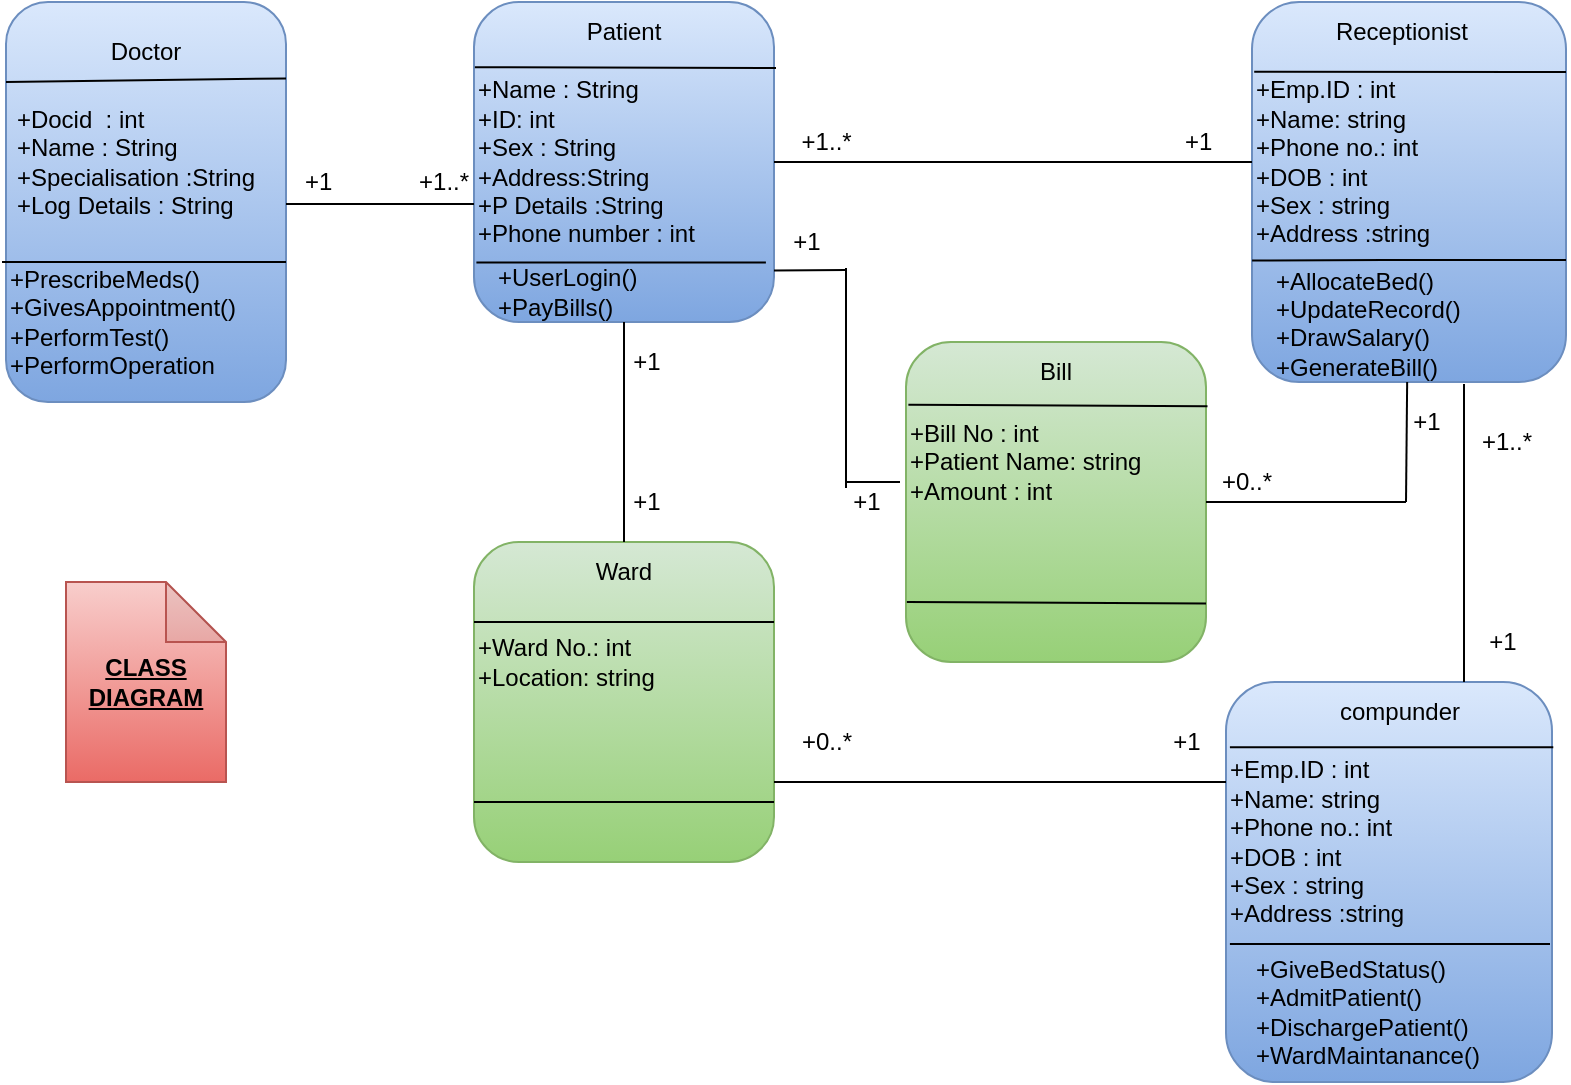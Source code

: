 <mxfile version="13.8.6" type="device"><diagram id="C5RBs43oDa-KdzZeNtuy" name="Page-1"><mxGraphModel dx="1038" dy="548" grid="1" gridSize="10" guides="1" tooltips="1" connect="1" arrows="1" fold="1" page="1" pageScale="1" pageWidth="827" pageHeight="1169" math="0" shadow="0"><root><mxCell id="WIyWlLk6GJQsqaUBKTNV-0"/><mxCell id="WIyWlLk6GJQsqaUBKTNV-1" parent="WIyWlLk6GJQsqaUBKTNV-0"/><mxCell id="nVXozmyoxP9sB_HaTekC-25" value="" style="rounded=1;whiteSpace=wrap;html=1;fillColor=#dae8fc;strokeColor=#6c8ebf;gradientColor=#7ea6e0;" vertex="1" parent="WIyWlLk6GJQsqaUBKTNV-1"><mxGeometry x="30" y="80" width="140" height="200" as="geometry"/></mxCell><mxCell id="nVXozmyoxP9sB_HaTekC-26" value="" style="rounded=1;whiteSpace=wrap;html=1;gradientColor=#7ea6e0;fillColor=#dae8fc;strokeColor=#6c8ebf;" vertex="1" parent="WIyWlLk6GJQsqaUBKTNV-1"><mxGeometry x="264" y="80" width="150" height="160" as="geometry"/></mxCell><mxCell id="nVXozmyoxP9sB_HaTekC-27" value="" style="rounded=1;whiteSpace=wrap;html=1;gradientColor=#97d077;fillColor=#d5e8d4;strokeColor=#82b366;" vertex="1" parent="WIyWlLk6GJQsqaUBKTNV-1"><mxGeometry x="480" y="250" width="150" height="160" as="geometry"/></mxCell><mxCell id="nVXozmyoxP9sB_HaTekC-29" value="" style="rounded=1;whiteSpace=wrap;html=1;gradientColor=#97d077;fillColor=#d5e8d4;strokeColor=#82b366;" vertex="1" parent="WIyWlLk6GJQsqaUBKTNV-1"><mxGeometry x="264" y="350" width="150" height="160" as="geometry"/></mxCell><mxCell id="nVXozmyoxP9sB_HaTekC-30" value="" style="rounded=1;whiteSpace=wrap;html=1;gradientColor=#7ea6e0;fillColor=#dae8fc;strokeColor=#6c8ebf;" vertex="1" parent="WIyWlLk6GJQsqaUBKTNV-1"><mxGeometry x="653" y="80" width="157" height="190" as="geometry"/></mxCell><mxCell id="nVXozmyoxP9sB_HaTekC-31" value="" style="rounded=1;whiteSpace=wrap;html=1;gradientColor=#7ea6e0;fillColor=#dae8fc;strokeColor=#6c8ebf;" vertex="1" parent="WIyWlLk6GJQsqaUBKTNV-1"><mxGeometry x="640" y="420" width="163" height="200" as="geometry"/></mxCell><mxCell id="nVXozmyoxP9sB_HaTekC-33" value="Doctor" style="text;html=1;strokeColor=none;fillColor=none;align=center;verticalAlign=middle;whiteSpace=wrap;rounded=0;" vertex="1" parent="WIyWlLk6GJQsqaUBKTNV-1"><mxGeometry x="40" y="90" width="120" height="30" as="geometry"/></mxCell><mxCell id="nVXozmyoxP9sB_HaTekC-34" value="" style="endArrow=none;html=1;exitX=0;exitY=0;exitDx=0;exitDy=0;entryX=1;entryY=0.191;entryDx=0;entryDy=0;entryPerimeter=0;" edge="1" parent="WIyWlLk6GJQsqaUBKTNV-1" source="nVXozmyoxP9sB_HaTekC-61" target="nVXozmyoxP9sB_HaTekC-25"><mxGeometry width="50" height="50" relative="1" as="geometry"><mxPoint x="380" y="350" as="sourcePoint"/><mxPoint x="430" y="300" as="targetPoint"/></mxGeometry></mxCell><mxCell id="nVXozmyoxP9sB_HaTekC-35" value="" style="endArrow=none;html=1;" edge="1" parent="WIyWlLk6GJQsqaUBKTNV-1"><mxGeometry width="50" height="50" relative="1" as="geometry"><mxPoint x="28" y="210" as="sourcePoint"/><mxPoint x="170" y="210" as="targetPoint"/></mxGeometry></mxCell><mxCell id="nVXozmyoxP9sB_HaTekC-37" value="" style="endArrow=none;html=1;exitX=1;exitY=0.5;exitDx=0;exitDy=0;entryX=0;entryY=0.75;entryDx=0;entryDy=0;" edge="1" parent="WIyWlLk6GJQsqaUBKTNV-1"><mxGeometry width="50" height="50" relative="1" as="geometry"><mxPoint x="170" y="181" as="sourcePoint"/><mxPoint x="264" y="181" as="targetPoint"/></mxGeometry></mxCell><mxCell id="nVXozmyoxP9sB_HaTekC-38" value="" style="endArrow=none;html=1;exitX=0;exitY=0.5;exitDx=0;exitDy=0;entryX=1;entryY=0.5;entryDx=0;entryDy=0;" edge="1" parent="WIyWlLk6GJQsqaUBKTNV-1" source="nVXozmyoxP9sB_HaTekC-67" target="nVXozmyoxP9sB_HaTekC-26"><mxGeometry width="50" height="50" relative="1" as="geometry"><mxPoint x="380" y="350" as="sourcePoint"/><mxPoint x="420" y="160" as="targetPoint"/></mxGeometry></mxCell><mxCell id="nVXozmyoxP9sB_HaTekC-41" value="" style="endArrow=none;html=1;entryX=0.5;entryY=1;entryDx=0;entryDy=0;exitX=0.5;exitY=0;exitDx=0;exitDy=0;" edge="1" parent="WIyWlLk6GJQsqaUBKTNV-1" source="nVXozmyoxP9sB_HaTekC-29" target="nVXozmyoxP9sB_HaTekC-26"><mxGeometry width="50" height="50" relative="1" as="geometry"><mxPoint x="380" y="350" as="sourcePoint"/><mxPoint x="430" y="300" as="targetPoint"/></mxGeometry></mxCell><mxCell id="nVXozmyoxP9sB_HaTekC-42" value="" style="endArrow=none;html=1;entryX=1;entryY=0.839;entryDx=0;entryDy=0;entryPerimeter=0;" edge="1" parent="WIyWlLk6GJQsqaUBKTNV-1" target="nVXozmyoxP9sB_HaTekC-26"><mxGeometry width="50" height="50" relative="1" as="geometry"><mxPoint x="450" y="214" as="sourcePoint"/><mxPoint x="430" y="300" as="targetPoint"/></mxGeometry></mxCell><mxCell id="nVXozmyoxP9sB_HaTekC-43" value="" style="endArrow=none;html=1;" edge="1" parent="WIyWlLk6GJQsqaUBKTNV-1"><mxGeometry width="50" height="50" relative="1" as="geometry"><mxPoint x="450" y="323" as="sourcePoint"/><mxPoint x="450" y="213" as="targetPoint"/></mxGeometry></mxCell><mxCell id="nVXozmyoxP9sB_HaTekC-44" value="" style="endArrow=none;html=1;" edge="1" parent="WIyWlLk6GJQsqaUBKTNV-1"><mxGeometry width="50" height="50" relative="1" as="geometry"><mxPoint x="477" y="320" as="sourcePoint"/><mxPoint x="450" y="320" as="targetPoint"/></mxGeometry></mxCell><mxCell id="nVXozmyoxP9sB_HaTekC-45" value="" style="endArrow=none;html=1;exitX=1;exitY=0.5;exitDx=0;exitDy=0;" edge="1" parent="WIyWlLk6GJQsqaUBKTNV-1" source="nVXozmyoxP9sB_HaTekC-27"><mxGeometry width="50" height="50" relative="1" as="geometry"><mxPoint x="380" y="350" as="sourcePoint"/><mxPoint x="730" y="330" as="targetPoint"/></mxGeometry></mxCell><mxCell id="nVXozmyoxP9sB_HaTekC-46" value="" style="endArrow=none;html=1;" edge="1" parent="WIyWlLk6GJQsqaUBKTNV-1" source="nVXozmyoxP9sB_HaTekC-30"><mxGeometry width="50" height="50" relative="1" as="geometry"><mxPoint x="730" y="250" as="sourcePoint"/><mxPoint x="730" y="330" as="targetPoint"/></mxGeometry></mxCell><mxCell id="nVXozmyoxP9sB_HaTekC-47" value="" style="endArrow=none;html=1;entryX=0.003;entryY=0.204;entryDx=0;entryDy=0;entryPerimeter=0;" edge="1" parent="WIyWlLk6GJQsqaUBKTNV-1" target="nVXozmyoxP9sB_HaTekC-26"><mxGeometry width="50" height="50" relative="1" as="geometry"><mxPoint x="415" y="113" as="sourcePoint"/><mxPoint x="430" y="300" as="targetPoint"/></mxGeometry></mxCell><mxCell id="nVXozmyoxP9sB_HaTekC-49" value="" style="endArrow=none;html=1;exitX=0;exitY=0.25;exitDx=0;exitDy=0;entryX=1;entryY=0.25;entryDx=0;entryDy=0;" edge="1" parent="WIyWlLk6GJQsqaUBKTNV-1" source="nVXozmyoxP9sB_HaTekC-29" target="nVXozmyoxP9sB_HaTekC-29"><mxGeometry width="50" height="50" relative="1" as="geometry"><mxPoint x="380" y="350" as="sourcePoint"/><mxPoint x="430" y="300" as="targetPoint"/></mxGeometry></mxCell><mxCell id="nVXozmyoxP9sB_HaTekC-50" value="" style="endArrow=none;html=1;entryX=0.008;entryY=0.196;entryDx=0;entryDy=0;entryPerimeter=0;exitX=1.005;exitY=0.201;exitDx=0;exitDy=0;exitPerimeter=0;" edge="1" parent="WIyWlLk6GJQsqaUBKTNV-1" source="nVXozmyoxP9sB_HaTekC-27" target="nVXozmyoxP9sB_HaTekC-27"><mxGeometry width="50" height="50" relative="1" as="geometry"><mxPoint x="380" y="350" as="sourcePoint"/><mxPoint x="430" y="300" as="targetPoint"/></mxGeometry></mxCell><mxCell id="nVXozmyoxP9sB_HaTekC-51" value="" style="endArrow=none;html=1;entryX=0.012;entryY=0.163;entryDx=0;entryDy=0;exitX=1.004;exitY=0.163;exitDx=0;exitDy=0;entryPerimeter=0;exitPerimeter=0;" edge="1" parent="WIyWlLk6GJQsqaUBKTNV-1" source="nVXozmyoxP9sB_HaTekC-31" target="nVXozmyoxP9sB_HaTekC-31"><mxGeometry width="50" height="50" relative="1" as="geometry"><mxPoint x="380" y="350" as="sourcePoint"/><mxPoint x="430" y="300" as="targetPoint"/></mxGeometry></mxCell><mxCell id="nVXozmyoxP9sB_HaTekC-52" value="Patient" style="text;html=1;strokeColor=none;fillColor=none;align=center;verticalAlign=middle;whiteSpace=wrap;rounded=0;" vertex="1" parent="WIyWlLk6GJQsqaUBKTNV-1"><mxGeometry x="274" y="80" width="130" height="30" as="geometry"/></mxCell><mxCell id="nVXozmyoxP9sB_HaTekC-54" value="Ward" style="text;html=1;strokeColor=none;fillColor=none;align=center;verticalAlign=middle;whiteSpace=wrap;rounded=0;" vertex="1" parent="WIyWlLk6GJQsqaUBKTNV-1"><mxGeometry x="274" y="350" width="130" height="30" as="geometry"/></mxCell><mxCell id="nVXozmyoxP9sB_HaTekC-56" value="Bill" style="text;html=1;strokeColor=none;fillColor=none;align=center;verticalAlign=middle;whiteSpace=wrap;rounded=0;" vertex="1" parent="WIyWlLk6GJQsqaUBKTNV-1"><mxGeometry x="490" y="250" width="130" height="30" as="geometry"/></mxCell><mxCell id="nVXozmyoxP9sB_HaTekC-57" value="Receptionist" style="text;html=1;strokeColor=none;fillColor=none;align=center;verticalAlign=middle;whiteSpace=wrap;rounded=0;" vertex="1" parent="WIyWlLk6GJQsqaUBKTNV-1"><mxGeometry x="663" y="80" width="130" height="30" as="geometry"/></mxCell><mxCell id="nVXozmyoxP9sB_HaTekC-58" value="" style="endArrow=none;html=1;entryX=0.007;entryY=0.189;entryDx=0;entryDy=0;entryPerimeter=0;exitX=1;exitY=0.184;exitDx=0;exitDy=0;exitPerimeter=0;" edge="1" parent="WIyWlLk6GJQsqaUBKTNV-1" source="nVXozmyoxP9sB_HaTekC-30"><mxGeometry width="50" height="50" relative="1" as="geometry"><mxPoint x="810" y="109" as="sourcePoint"/><mxPoint x="654.099" y="114.91" as="targetPoint"/></mxGeometry></mxCell><mxCell id="nVXozmyoxP9sB_HaTekC-59" value="compunder" style="text;html=1;strokeColor=none;fillColor=none;align=center;verticalAlign=middle;whiteSpace=wrap;rounded=0;" vertex="1" parent="WIyWlLk6GJQsqaUBKTNV-1"><mxGeometry x="661.5" y="420" width="130" height="30" as="geometry"/></mxCell><mxCell id="nVXozmyoxP9sB_HaTekC-60" value="" style="endArrow=none;html=1;exitX=1;exitY=0.75;exitDx=0;exitDy=0;" edge="1" parent="WIyWlLk6GJQsqaUBKTNV-1" source="nVXozmyoxP9sB_HaTekC-29"><mxGeometry width="50" height="50" relative="1" as="geometry"><mxPoint x="380" y="350" as="sourcePoint"/><mxPoint x="640" y="470" as="targetPoint"/></mxGeometry></mxCell><mxCell id="nVXozmyoxP9sB_HaTekC-61" value="&lt;div style=&quot;text-align: left&quot;&gt;&lt;span&gt;+Docid&amp;nbsp; : int&lt;/span&gt;&lt;/div&gt;&lt;div style=&quot;text-align: left&quot;&gt;&lt;span&gt;+Name : String&lt;/span&gt;&lt;/div&gt;&lt;div style=&quot;text-align: left&quot;&gt;&lt;span&gt;+Specialisation :String&lt;/span&gt;&lt;/div&gt;&lt;div style=&quot;text-align: left&quot;&gt;&lt;span&gt;+Log Details : String&lt;/span&gt;&lt;/div&gt;" style="text;html=1;strokeColor=none;fillColor=none;align=center;verticalAlign=middle;whiteSpace=wrap;rounded=0;" vertex="1" parent="WIyWlLk6GJQsqaUBKTNV-1"><mxGeometry x="30" y="120" width="130" height="80" as="geometry"/></mxCell><mxCell id="nVXozmyoxP9sB_HaTekC-62" value="" style="endArrow=none;html=1;exitX=0.75;exitY=0;exitDx=0;exitDy=0;" edge="1" parent="WIyWlLk6GJQsqaUBKTNV-1" source="nVXozmyoxP9sB_HaTekC-59"><mxGeometry width="50" height="50" relative="1" as="geometry"><mxPoint x="380" y="330" as="sourcePoint"/><mxPoint x="759" y="271" as="targetPoint"/></mxGeometry></mxCell><mxCell id="nVXozmyoxP9sB_HaTekC-63" value="+PrescribeMeds()&lt;br&gt;+GivesAppointment()&lt;br&gt;+PerformTest()&lt;br&gt;+PerformOperation" style="text;html=1;strokeColor=none;fillColor=none;align=left;verticalAlign=middle;whiteSpace=wrap;rounded=0;" vertex="1" parent="WIyWlLk6GJQsqaUBKTNV-1"><mxGeometry x="30" y="220" width="120" height="40" as="geometry"/></mxCell><mxCell id="nVXozmyoxP9sB_HaTekC-64" value="+Name : String&lt;br&gt;+ID: int&lt;br&gt;+Sex : String&lt;br&gt;+Address:String&lt;br&gt;+P Details :String&lt;br&gt;+Phone number : int" style="text;html=1;strokeColor=none;fillColor=none;align=left;verticalAlign=middle;whiteSpace=wrap;rounded=0;" vertex="1" parent="WIyWlLk6GJQsqaUBKTNV-1"><mxGeometry x="264" y="120" width="116" height="80" as="geometry"/></mxCell><mxCell id="nVXozmyoxP9sB_HaTekC-65" value="" style="endArrow=none;html=1;exitX=0.008;exitY=0.814;exitDx=0;exitDy=0;exitPerimeter=0;entryX=0.973;entryY=0.814;entryDx=0;entryDy=0;entryPerimeter=0;" edge="1" parent="WIyWlLk6GJQsqaUBKTNV-1" source="nVXozmyoxP9sB_HaTekC-26" target="nVXozmyoxP9sB_HaTekC-26"><mxGeometry width="50" height="50" relative="1" as="geometry"><mxPoint x="380" y="270" as="sourcePoint"/><mxPoint x="430" y="220" as="targetPoint"/></mxGeometry></mxCell><mxCell id="nVXozmyoxP9sB_HaTekC-66" value="+UserLogin()&lt;br&gt;+PayBills()" style="text;html=1;strokeColor=none;fillColor=none;align=left;verticalAlign=middle;whiteSpace=wrap;rounded=0;" vertex="1" parent="WIyWlLk6GJQsqaUBKTNV-1"><mxGeometry x="274" y="210" width="110" height="30" as="geometry"/></mxCell><mxCell id="nVXozmyoxP9sB_HaTekC-67" value="+Emp.ID : int&lt;br&gt;+Name: string&lt;br&gt;+Phone no.: int&lt;br&gt;+DOB : int&lt;br&gt;+Sex : string&lt;br&gt;+Address :string" style="text;html=1;strokeColor=none;fillColor=none;align=left;verticalAlign=middle;whiteSpace=wrap;rounded=0;" vertex="1" parent="WIyWlLk6GJQsqaUBKTNV-1"><mxGeometry x="653" y="130" width="127" height="60" as="geometry"/></mxCell><mxCell id="nVXozmyoxP9sB_HaTekC-69" value="" style="endArrow=none;html=1;entryX=0.007;entryY=0.189;entryDx=0;entryDy=0;entryPerimeter=0;" edge="1" parent="WIyWlLk6GJQsqaUBKTNV-1"><mxGeometry width="50" height="50" relative="1" as="geometry"><mxPoint x="810" y="209" as="sourcePoint"/><mxPoint x="653.05" y="209.24" as="targetPoint"/><Array as="points"><mxPoint x="729" y="209"/></Array></mxGeometry></mxCell><mxCell id="nVXozmyoxP9sB_HaTekC-70" value="+AllocateBed()&lt;br&gt;&lt;div&gt;&lt;span&gt;+UpdateRecord()&lt;/span&gt;&lt;/div&gt;&lt;div&gt;&lt;span&gt;+DrawSalary()&lt;/span&gt;&lt;/div&gt;&lt;div&gt;&lt;span&gt;+GenerateBill()&lt;/span&gt;&lt;/div&gt;&lt;div&gt;&lt;span&gt;&lt;br&gt;&lt;/span&gt;&lt;/div&gt;" style="text;html=1;strokeColor=none;fillColor=none;align=left;verticalAlign=middle;whiteSpace=wrap;rounded=0;" vertex="1" parent="WIyWlLk6GJQsqaUBKTNV-1"><mxGeometry x="663" y="210" width="147" height="75" as="geometry"/></mxCell><mxCell id="nVXozmyoxP9sB_HaTekC-74" value="" style="endArrow=none;html=1;entryX=0.012;entryY=0.655;entryDx=0;entryDy=0;entryPerimeter=0;" edge="1" parent="WIyWlLk6GJQsqaUBKTNV-1" target="nVXozmyoxP9sB_HaTekC-31"><mxGeometry width="50" height="50" relative="1" as="geometry"><mxPoint x="802" y="551" as="sourcePoint"/><mxPoint x="640.656" y="560" as="targetPoint"/></mxGeometry></mxCell><mxCell id="nVXozmyoxP9sB_HaTekC-75" value="+GiveBedStatus()&lt;br&gt;+AdmitPatient()&lt;br&gt;+DischargePatient()&lt;br&gt;+WardMaintanance()" style="text;html=1;strokeColor=none;fillColor=none;align=left;verticalAlign=middle;whiteSpace=wrap;rounded=0;" vertex="1" parent="WIyWlLk6GJQsqaUBKTNV-1"><mxGeometry x="653" y="575" width="40" height="20" as="geometry"/></mxCell><mxCell id="nVXozmyoxP9sB_HaTekC-77" value="+Bill No : int&amp;nbsp;&lt;br&gt;+Patient Name: string&lt;br&gt;+Amount : int" style="text;html=1;strokeColor=none;fillColor=none;align=left;verticalAlign=middle;whiteSpace=wrap;rounded=0;" vertex="1" parent="WIyWlLk6GJQsqaUBKTNV-1"><mxGeometry x="480" y="280" width="130" height="60" as="geometry"/></mxCell><mxCell id="nVXozmyoxP9sB_HaTekC-78" value="" style="endArrow=none;html=1;entryX=0.008;entryY=0.196;entryDx=0;entryDy=0;entryPerimeter=0;exitX=1.005;exitY=0.201;exitDx=0;exitDy=0;exitPerimeter=0;" edge="1" parent="WIyWlLk6GJQsqaUBKTNV-1"><mxGeometry width="50" height="50" relative="1" as="geometry"><mxPoint x="630" y="380.8" as="sourcePoint"/><mxPoint x="480.45" y="380" as="targetPoint"/></mxGeometry></mxCell><mxCell id="nVXozmyoxP9sB_HaTekC-79" value="+Ward No.: int&lt;br&gt;+Location: string" style="text;html=1;strokeColor=none;fillColor=none;align=left;verticalAlign=middle;whiteSpace=wrap;rounded=0;" vertex="1" parent="WIyWlLk6GJQsqaUBKTNV-1"><mxGeometry x="264" y="380" width="146" height="60" as="geometry"/></mxCell><mxCell id="nVXozmyoxP9sB_HaTekC-80" value="" style="endArrow=none;html=1;exitX=0;exitY=0.25;exitDx=0;exitDy=0;entryX=1;entryY=0.25;entryDx=0;entryDy=0;" edge="1" parent="WIyWlLk6GJQsqaUBKTNV-1"><mxGeometry width="50" height="50" relative="1" as="geometry"><mxPoint x="264" y="480" as="sourcePoint"/><mxPoint x="414" y="480" as="targetPoint"/></mxGeometry></mxCell><mxCell id="nVXozmyoxP9sB_HaTekC-83" value="&lt;span&gt;+Emp.ID : int&lt;/span&gt;&lt;br&gt;&lt;span&gt;+Name: string&lt;/span&gt;&lt;br&gt;&lt;span&gt;+Phone no.: int&lt;/span&gt;&lt;br&gt;&lt;span&gt;+DOB : int&lt;/span&gt;&lt;br&gt;&lt;span&gt;+Sex : string&lt;/span&gt;&lt;br&gt;&lt;span&gt;+Address :string&lt;/span&gt;" style="text;html=1;strokeColor=none;fillColor=none;align=left;verticalAlign=middle;whiteSpace=wrap;rounded=0;" vertex="1" parent="WIyWlLk6GJQsqaUBKTNV-1"><mxGeometry x="640" y="470" width="127" height="60" as="geometry"/></mxCell><mxCell id="nVXozmyoxP9sB_HaTekC-85" value="&lt;b&gt;&lt;u&gt;CLASS&lt;br&gt;DIAGRAM&lt;/u&gt;&lt;/b&gt;" style="shape=note;whiteSpace=wrap;html=1;backgroundOutline=1;darkOpacity=0.05;gradientColor=#ea6b66;fillColor=#f8cecc;strokeColor=#b85450;" vertex="1" parent="WIyWlLk6GJQsqaUBKTNV-1"><mxGeometry x="60" y="370" width="80" height="100" as="geometry"/></mxCell><mxCell id="nVXozmyoxP9sB_HaTekC-86" value="+1&amp;nbsp; &amp;nbsp; &amp;nbsp; &amp;nbsp; &amp;nbsp; &amp;nbsp; &amp;nbsp;+1..*" style="text;html=1;align=center;verticalAlign=middle;resizable=0;points=[];autosize=1;" vertex="1" parent="WIyWlLk6GJQsqaUBKTNV-1"><mxGeometry x="170" y="160" width="100" height="20" as="geometry"/></mxCell><mxCell id="nVXozmyoxP9sB_HaTekC-88" value="+1..*&amp;nbsp; &amp;nbsp; &amp;nbsp; &amp;nbsp; &amp;nbsp; &amp;nbsp; &amp;nbsp; &amp;nbsp; &amp;nbsp; &amp;nbsp; &amp;nbsp; &amp;nbsp; &amp;nbsp; &amp;nbsp; &amp;nbsp; &amp;nbsp; &amp;nbsp; &amp;nbsp; &amp;nbsp; &amp;nbsp; &amp;nbsp; &amp;nbsp; &amp;nbsp; &amp;nbsp; &amp;nbsp; +1" style="text;html=1;align=center;verticalAlign=middle;resizable=0;points=[];autosize=1;" vertex="1" parent="WIyWlLk6GJQsqaUBKTNV-1"><mxGeometry x="420" y="140" width="220" height="20" as="geometry"/></mxCell><mxCell id="nVXozmyoxP9sB_HaTekC-89" value="+1" style="text;html=1;align=center;verticalAlign=middle;resizable=0;points=[];autosize=1;" vertex="1" parent="WIyWlLk6GJQsqaUBKTNV-1"><mxGeometry x="415" y="190" width="30" height="20" as="geometry"/></mxCell><mxCell id="nVXozmyoxP9sB_HaTekC-90" value="+1" style="text;html=1;align=center;verticalAlign=middle;resizable=0;points=[];autosize=1;" vertex="1" parent="WIyWlLk6GJQsqaUBKTNV-1"><mxGeometry x="445" y="320" width="30" height="20" as="geometry"/></mxCell><mxCell id="nVXozmyoxP9sB_HaTekC-91" value="+0..*" style="text;html=1;align=center;verticalAlign=middle;resizable=0;points=[];autosize=1;" vertex="1" parent="WIyWlLk6GJQsqaUBKTNV-1"><mxGeometry x="630" y="310" width="40" height="20" as="geometry"/></mxCell><mxCell id="nVXozmyoxP9sB_HaTekC-92" value="+1" style="text;html=1;align=center;verticalAlign=middle;resizable=0;points=[];autosize=1;" vertex="1" parent="WIyWlLk6GJQsqaUBKTNV-1"><mxGeometry x="725" y="280" width="30" height="20" as="geometry"/></mxCell><mxCell id="nVXozmyoxP9sB_HaTekC-93" value="+1" style="text;html=1;align=center;verticalAlign=middle;resizable=0;points=[];autosize=1;" vertex="1" parent="WIyWlLk6GJQsqaUBKTNV-1"><mxGeometry x="335" y="250" width="30" height="20" as="geometry"/></mxCell><mxCell id="nVXozmyoxP9sB_HaTekC-94" value="+1" style="text;html=1;align=center;verticalAlign=middle;resizable=0;points=[];autosize=1;" vertex="1" parent="WIyWlLk6GJQsqaUBKTNV-1"><mxGeometry x="335" y="320" width="30" height="20" as="geometry"/></mxCell><mxCell id="nVXozmyoxP9sB_HaTekC-96" value="+0..*" style="text;html=1;align=center;verticalAlign=middle;resizable=0;points=[];autosize=1;" vertex="1" parent="WIyWlLk6GJQsqaUBKTNV-1"><mxGeometry x="420" y="440" width="40" height="20" as="geometry"/></mxCell><mxCell id="nVXozmyoxP9sB_HaTekC-97" value="+1" style="text;html=1;align=center;verticalAlign=middle;resizable=0;points=[];autosize=1;" vertex="1" parent="WIyWlLk6GJQsqaUBKTNV-1"><mxGeometry x="605" y="440" width="30" height="20" as="geometry"/></mxCell><mxCell id="nVXozmyoxP9sB_HaTekC-98" value="+1" style="text;html=1;align=center;verticalAlign=middle;resizable=0;points=[];autosize=1;" vertex="1" parent="WIyWlLk6GJQsqaUBKTNV-1"><mxGeometry x="763" y="390" width="30" height="20" as="geometry"/></mxCell><mxCell id="nVXozmyoxP9sB_HaTekC-99" value="+1..*" style="text;html=1;align=center;verticalAlign=middle;resizable=0;points=[];autosize=1;" vertex="1" parent="WIyWlLk6GJQsqaUBKTNV-1"><mxGeometry x="760" y="290" width="40" height="20" as="geometry"/></mxCell></root></mxGraphModel></diagram></mxfile>